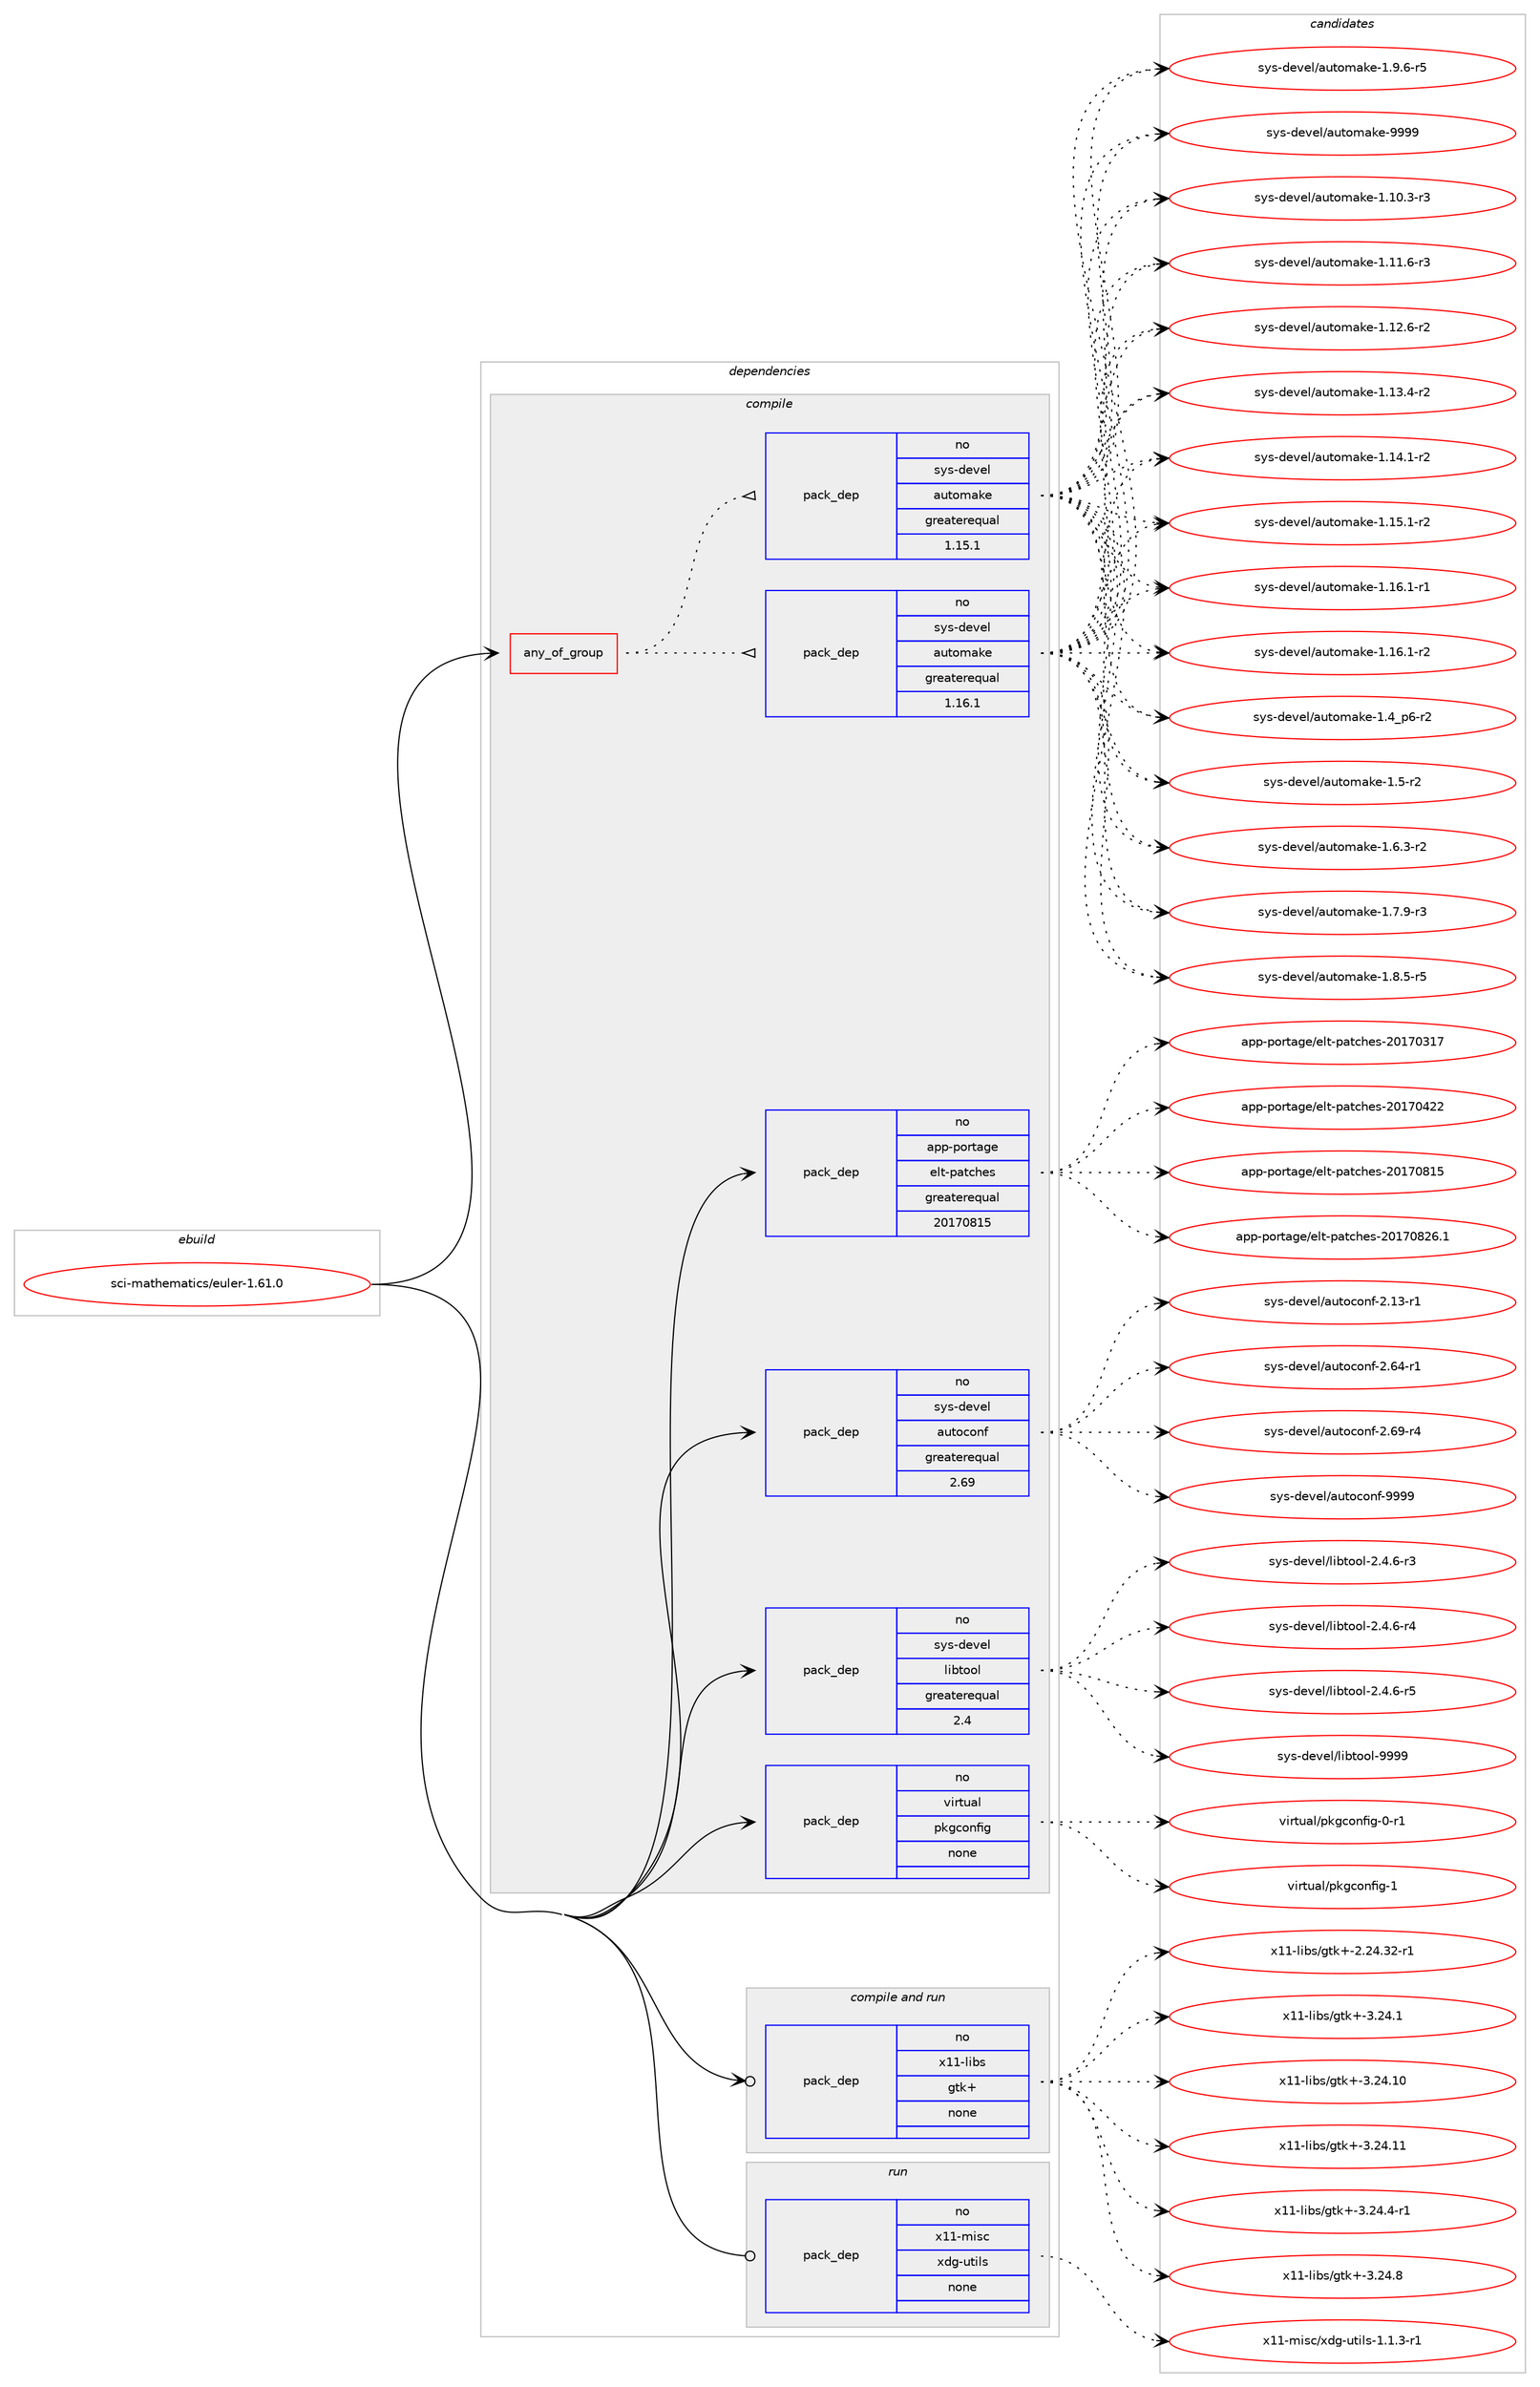 digraph prolog {

# *************
# Graph options
# *************

newrank=true;
concentrate=true;
compound=true;
graph [rankdir=LR,fontname=Helvetica,fontsize=10,ranksep=1.5];#, ranksep=2.5, nodesep=0.2];
edge  [arrowhead=vee];
node  [fontname=Helvetica,fontsize=10];

# **********
# The ebuild
# **********

subgraph cluster_leftcol {
color=gray;
rank=same;
label=<<i>ebuild</i>>;
id [label="sci-mathematics/euler-1.61.0", color=red, width=4, href="../sci-mathematics/euler-1.61.0.svg"];
}

# ****************
# The dependencies
# ****************

subgraph cluster_midcol {
color=gray;
label=<<i>dependencies</i>>;
subgraph cluster_compile {
fillcolor="#eeeeee";
style=filled;
label=<<i>compile</i>>;
subgraph any14702 {
dependency861043 [label=<<TABLE BORDER="0" CELLBORDER="1" CELLSPACING="0" CELLPADDING="4"><TR><TD CELLPADDING="10">any_of_group</TD></TR></TABLE>>, shape=none, color=red];subgraph pack636798 {
dependency861044 [label=<<TABLE BORDER="0" CELLBORDER="1" CELLSPACING="0" CELLPADDING="4" WIDTH="220"><TR><TD ROWSPAN="6" CELLPADDING="30">pack_dep</TD></TR><TR><TD WIDTH="110">no</TD></TR><TR><TD>sys-devel</TD></TR><TR><TD>automake</TD></TR><TR><TD>greaterequal</TD></TR><TR><TD>1.16.1</TD></TR></TABLE>>, shape=none, color=blue];
}
dependency861043:e -> dependency861044:w [weight=20,style="dotted",arrowhead="oinv"];
subgraph pack636799 {
dependency861045 [label=<<TABLE BORDER="0" CELLBORDER="1" CELLSPACING="0" CELLPADDING="4" WIDTH="220"><TR><TD ROWSPAN="6" CELLPADDING="30">pack_dep</TD></TR><TR><TD WIDTH="110">no</TD></TR><TR><TD>sys-devel</TD></TR><TR><TD>automake</TD></TR><TR><TD>greaterequal</TD></TR><TR><TD>1.15.1</TD></TR></TABLE>>, shape=none, color=blue];
}
dependency861043:e -> dependency861045:w [weight=20,style="dotted",arrowhead="oinv"];
}
id:e -> dependency861043:w [weight=20,style="solid",arrowhead="vee"];
subgraph pack636800 {
dependency861046 [label=<<TABLE BORDER="0" CELLBORDER="1" CELLSPACING="0" CELLPADDING="4" WIDTH="220"><TR><TD ROWSPAN="6" CELLPADDING="30">pack_dep</TD></TR><TR><TD WIDTH="110">no</TD></TR><TR><TD>app-portage</TD></TR><TR><TD>elt-patches</TD></TR><TR><TD>greaterequal</TD></TR><TR><TD>20170815</TD></TR></TABLE>>, shape=none, color=blue];
}
id:e -> dependency861046:w [weight=20,style="solid",arrowhead="vee"];
subgraph pack636801 {
dependency861047 [label=<<TABLE BORDER="0" CELLBORDER="1" CELLSPACING="0" CELLPADDING="4" WIDTH="220"><TR><TD ROWSPAN="6" CELLPADDING="30">pack_dep</TD></TR><TR><TD WIDTH="110">no</TD></TR><TR><TD>sys-devel</TD></TR><TR><TD>autoconf</TD></TR><TR><TD>greaterequal</TD></TR><TR><TD>2.69</TD></TR></TABLE>>, shape=none, color=blue];
}
id:e -> dependency861047:w [weight=20,style="solid",arrowhead="vee"];
subgraph pack636802 {
dependency861048 [label=<<TABLE BORDER="0" CELLBORDER="1" CELLSPACING="0" CELLPADDING="4" WIDTH="220"><TR><TD ROWSPAN="6" CELLPADDING="30">pack_dep</TD></TR><TR><TD WIDTH="110">no</TD></TR><TR><TD>sys-devel</TD></TR><TR><TD>libtool</TD></TR><TR><TD>greaterequal</TD></TR><TR><TD>2.4</TD></TR></TABLE>>, shape=none, color=blue];
}
id:e -> dependency861048:w [weight=20,style="solid",arrowhead="vee"];
subgraph pack636803 {
dependency861049 [label=<<TABLE BORDER="0" CELLBORDER="1" CELLSPACING="0" CELLPADDING="4" WIDTH="220"><TR><TD ROWSPAN="6" CELLPADDING="30">pack_dep</TD></TR><TR><TD WIDTH="110">no</TD></TR><TR><TD>virtual</TD></TR><TR><TD>pkgconfig</TD></TR><TR><TD>none</TD></TR><TR><TD></TD></TR></TABLE>>, shape=none, color=blue];
}
id:e -> dependency861049:w [weight=20,style="solid",arrowhead="vee"];
}
subgraph cluster_compileandrun {
fillcolor="#eeeeee";
style=filled;
label=<<i>compile and run</i>>;
subgraph pack636804 {
dependency861050 [label=<<TABLE BORDER="0" CELLBORDER="1" CELLSPACING="0" CELLPADDING="4" WIDTH="220"><TR><TD ROWSPAN="6" CELLPADDING="30">pack_dep</TD></TR><TR><TD WIDTH="110">no</TD></TR><TR><TD>x11-libs</TD></TR><TR><TD>gtk+</TD></TR><TR><TD>none</TD></TR><TR><TD></TD></TR></TABLE>>, shape=none, color=blue];
}
id:e -> dependency861050:w [weight=20,style="solid",arrowhead="odotvee"];
}
subgraph cluster_run {
fillcolor="#eeeeee";
style=filled;
label=<<i>run</i>>;
subgraph pack636805 {
dependency861051 [label=<<TABLE BORDER="0" CELLBORDER="1" CELLSPACING="0" CELLPADDING="4" WIDTH="220"><TR><TD ROWSPAN="6" CELLPADDING="30">pack_dep</TD></TR><TR><TD WIDTH="110">no</TD></TR><TR><TD>x11-misc</TD></TR><TR><TD>xdg-utils</TD></TR><TR><TD>none</TD></TR><TR><TD></TD></TR></TABLE>>, shape=none, color=blue];
}
id:e -> dependency861051:w [weight=20,style="solid",arrowhead="odot"];
}
}

# **************
# The candidates
# **************

subgraph cluster_choices {
rank=same;
color=gray;
label=<<i>candidates</i>>;

subgraph choice636798 {
color=black;
nodesep=1;
choice11512111545100101118101108479711711611110997107101454946494846514511451 [label="sys-devel/automake-1.10.3-r3", color=red, width=4,href="../sys-devel/automake-1.10.3-r3.svg"];
choice11512111545100101118101108479711711611110997107101454946494946544511451 [label="sys-devel/automake-1.11.6-r3", color=red, width=4,href="../sys-devel/automake-1.11.6-r3.svg"];
choice11512111545100101118101108479711711611110997107101454946495046544511450 [label="sys-devel/automake-1.12.6-r2", color=red, width=4,href="../sys-devel/automake-1.12.6-r2.svg"];
choice11512111545100101118101108479711711611110997107101454946495146524511450 [label="sys-devel/automake-1.13.4-r2", color=red, width=4,href="../sys-devel/automake-1.13.4-r2.svg"];
choice11512111545100101118101108479711711611110997107101454946495246494511450 [label="sys-devel/automake-1.14.1-r2", color=red, width=4,href="../sys-devel/automake-1.14.1-r2.svg"];
choice11512111545100101118101108479711711611110997107101454946495346494511450 [label="sys-devel/automake-1.15.1-r2", color=red, width=4,href="../sys-devel/automake-1.15.1-r2.svg"];
choice11512111545100101118101108479711711611110997107101454946495446494511449 [label="sys-devel/automake-1.16.1-r1", color=red, width=4,href="../sys-devel/automake-1.16.1-r1.svg"];
choice11512111545100101118101108479711711611110997107101454946495446494511450 [label="sys-devel/automake-1.16.1-r2", color=red, width=4,href="../sys-devel/automake-1.16.1-r2.svg"];
choice115121115451001011181011084797117116111109971071014549465295112544511450 [label="sys-devel/automake-1.4_p6-r2", color=red, width=4,href="../sys-devel/automake-1.4_p6-r2.svg"];
choice11512111545100101118101108479711711611110997107101454946534511450 [label="sys-devel/automake-1.5-r2", color=red, width=4,href="../sys-devel/automake-1.5-r2.svg"];
choice115121115451001011181011084797117116111109971071014549465446514511450 [label="sys-devel/automake-1.6.3-r2", color=red, width=4,href="../sys-devel/automake-1.6.3-r2.svg"];
choice115121115451001011181011084797117116111109971071014549465546574511451 [label="sys-devel/automake-1.7.9-r3", color=red, width=4,href="../sys-devel/automake-1.7.9-r3.svg"];
choice115121115451001011181011084797117116111109971071014549465646534511453 [label="sys-devel/automake-1.8.5-r5", color=red, width=4,href="../sys-devel/automake-1.8.5-r5.svg"];
choice115121115451001011181011084797117116111109971071014549465746544511453 [label="sys-devel/automake-1.9.6-r5", color=red, width=4,href="../sys-devel/automake-1.9.6-r5.svg"];
choice115121115451001011181011084797117116111109971071014557575757 [label="sys-devel/automake-9999", color=red, width=4,href="../sys-devel/automake-9999.svg"];
dependency861044:e -> choice11512111545100101118101108479711711611110997107101454946494846514511451:w [style=dotted,weight="100"];
dependency861044:e -> choice11512111545100101118101108479711711611110997107101454946494946544511451:w [style=dotted,weight="100"];
dependency861044:e -> choice11512111545100101118101108479711711611110997107101454946495046544511450:w [style=dotted,weight="100"];
dependency861044:e -> choice11512111545100101118101108479711711611110997107101454946495146524511450:w [style=dotted,weight="100"];
dependency861044:e -> choice11512111545100101118101108479711711611110997107101454946495246494511450:w [style=dotted,weight="100"];
dependency861044:e -> choice11512111545100101118101108479711711611110997107101454946495346494511450:w [style=dotted,weight="100"];
dependency861044:e -> choice11512111545100101118101108479711711611110997107101454946495446494511449:w [style=dotted,weight="100"];
dependency861044:e -> choice11512111545100101118101108479711711611110997107101454946495446494511450:w [style=dotted,weight="100"];
dependency861044:e -> choice115121115451001011181011084797117116111109971071014549465295112544511450:w [style=dotted,weight="100"];
dependency861044:e -> choice11512111545100101118101108479711711611110997107101454946534511450:w [style=dotted,weight="100"];
dependency861044:e -> choice115121115451001011181011084797117116111109971071014549465446514511450:w [style=dotted,weight="100"];
dependency861044:e -> choice115121115451001011181011084797117116111109971071014549465546574511451:w [style=dotted,weight="100"];
dependency861044:e -> choice115121115451001011181011084797117116111109971071014549465646534511453:w [style=dotted,weight="100"];
dependency861044:e -> choice115121115451001011181011084797117116111109971071014549465746544511453:w [style=dotted,weight="100"];
dependency861044:e -> choice115121115451001011181011084797117116111109971071014557575757:w [style=dotted,weight="100"];
}
subgraph choice636799 {
color=black;
nodesep=1;
choice11512111545100101118101108479711711611110997107101454946494846514511451 [label="sys-devel/automake-1.10.3-r3", color=red, width=4,href="../sys-devel/automake-1.10.3-r3.svg"];
choice11512111545100101118101108479711711611110997107101454946494946544511451 [label="sys-devel/automake-1.11.6-r3", color=red, width=4,href="../sys-devel/automake-1.11.6-r3.svg"];
choice11512111545100101118101108479711711611110997107101454946495046544511450 [label="sys-devel/automake-1.12.6-r2", color=red, width=4,href="../sys-devel/automake-1.12.6-r2.svg"];
choice11512111545100101118101108479711711611110997107101454946495146524511450 [label="sys-devel/automake-1.13.4-r2", color=red, width=4,href="../sys-devel/automake-1.13.4-r2.svg"];
choice11512111545100101118101108479711711611110997107101454946495246494511450 [label="sys-devel/automake-1.14.1-r2", color=red, width=4,href="../sys-devel/automake-1.14.1-r2.svg"];
choice11512111545100101118101108479711711611110997107101454946495346494511450 [label="sys-devel/automake-1.15.1-r2", color=red, width=4,href="../sys-devel/automake-1.15.1-r2.svg"];
choice11512111545100101118101108479711711611110997107101454946495446494511449 [label="sys-devel/automake-1.16.1-r1", color=red, width=4,href="../sys-devel/automake-1.16.1-r1.svg"];
choice11512111545100101118101108479711711611110997107101454946495446494511450 [label="sys-devel/automake-1.16.1-r2", color=red, width=4,href="../sys-devel/automake-1.16.1-r2.svg"];
choice115121115451001011181011084797117116111109971071014549465295112544511450 [label="sys-devel/automake-1.4_p6-r2", color=red, width=4,href="../sys-devel/automake-1.4_p6-r2.svg"];
choice11512111545100101118101108479711711611110997107101454946534511450 [label="sys-devel/automake-1.5-r2", color=red, width=4,href="../sys-devel/automake-1.5-r2.svg"];
choice115121115451001011181011084797117116111109971071014549465446514511450 [label="sys-devel/automake-1.6.3-r2", color=red, width=4,href="../sys-devel/automake-1.6.3-r2.svg"];
choice115121115451001011181011084797117116111109971071014549465546574511451 [label="sys-devel/automake-1.7.9-r3", color=red, width=4,href="../sys-devel/automake-1.7.9-r3.svg"];
choice115121115451001011181011084797117116111109971071014549465646534511453 [label="sys-devel/automake-1.8.5-r5", color=red, width=4,href="../sys-devel/automake-1.8.5-r5.svg"];
choice115121115451001011181011084797117116111109971071014549465746544511453 [label="sys-devel/automake-1.9.6-r5", color=red, width=4,href="../sys-devel/automake-1.9.6-r5.svg"];
choice115121115451001011181011084797117116111109971071014557575757 [label="sys-devel/automake-9999", color=red, width=4,href="../sys-devel/automake-9999.svg"];
dependency861045:e -> choice11512111545100101118101108479711711611110997107101454946494846514511451:w [style=dotted,weight="100"];
dependency861045:e -> choice11512111545100101118101108479711711611110997107101454946494946544511451:w [style=dotted,weight="100"];
dependency861045:e -> choice11512111545100101118101108479711711611110997107101454946495046544511450:w [style=dotted,weight="100"];
dependency861045:e -> choice11512111545100101118101108479711711611110997107101454946495146524511450:w [style=dotted,weight="100"];
dependency861045:e -> choice11512111545100101118101108479711711611110997107101454946495246494511450:w [style=dotted,weight="100"];
dependency861045:e -> choice11512111545100101118101108479711711611110997107101454946495346494511450:w [style=dotted,weight="100"];
dependency861045:e -> choice11512111545100101118101108479711711611110997107101454946495446494511449:w [style=dotted,weight="100"];
dependency861045:e -> choice11512111545100101118101108479711711611110997107101454946495446494511450:w [style=dotted,weight="100"];
dependency861045:e -> choice115121115451001011181011084797117116111109971071014549465295112544511450:w [style=dotted,weight="100"];
dependency861045:e -> choice11512111545100101118101108479711711611110997107101454946534511450:w [style=dotted,weight="100"];
dependency861045:e -> choice115121115451001011181011084797117116111109971071014549465446514511450:w [style=dotted,weight="100"];
dependency861045:e -> choice115121115451001011181011084797117116111109971071014549465546574511451:w [style=dotted,weight="100"];
dependency861045:e -> choice115121115451001011181011084797117116111109971071014549465646534511453:w [style=dotted,weight="100"];
dependency861045:e -> choice115121115451001011181011084797117116111109971071014549465746544511453:w [style=dotted,weight="100"];
dependency861045:e -> choice115121115451001011181011084797117116111109971071014557575757:w [style=dotted,weight="100"];
}
subgraph choice636800 {
color=black;
nodesep=1;
choice97112112451121111141169710310147101108116451129711699104101115455048495548514955 [label="app-portage/elt-patches-20170317", color=red, width=4,href="../app-portage/elt-patches-20170317.svg"];
choice97112112451121111141169710310147101108116451129711699104101115455048495548525050 [label="app-portage/elt-patches-20170422", color=red, width=4,href="../app-portage/elt-patches-20170422.svg"];
choice97112112451121111141169710310147101108116451129711699104101115455048495548564953 [label="app-portage/elt-patches-20170815", color=red, width=4,href="../app-portage/elt-patches-20170815.svg"];
choice971121124511211111411697103101471011081164511297116991041011154550484955485650544649 [label="app-portage/elt-patches-20170826.1", color=red, width=4,href="../app-portage/elt-patches-20170826.1.svg"];
dependency861046:e -> choice97112112451121111141169710310147101108116451129711699104101115455048495548514955:w [style=dotted,weight="100"];
dependency861046:e -> choice97112112451121111141169710310147101108116451129711699104101115455048495548525050:w [style=dotted,weight="100"];
dependency861046:e -> choice97112112451121111141169710310147101108116451129711699104101115455048495548564953:w [style=dotted,weight="100"];
dependency861046:e -> choice971121124511211111411697103101471011081164511297116991041011154550484955485650544649:w [style=dotted,weight="100"];
}
subgraph choice636801 {
color=black;
nodesep=1;
choice1151211154510010111810110847971171161119911111010245504649514511449 [label="sys-devel/autoconf-2.13-r1", color=red, width=4,href="../sys-devel/autoconf-2.13-r1.svg"];
choice1151211154510010111810110847971171161119911111010245504654524511449 [label="sys-devel/autoconf-2.64-r1", color=red, width=4,href="../sys-devel/autoconf-2.64-r1.svg"];
choice1151211154510010111810110847971171161119911111010245504654574511452 [label="sys-devel/autoconf-2.69-r4", color=red, width=4,href="../sys-devel/autoconf-2.69-r4.svg"];
choice115121115451001011181011084797117116111991111101024557575757 [label="sys-devel/autoconf-9999", color=red, width=4,href="../sys-devel/autoconf-9999.svg"];
dependency861047:e -> choice1151211154510010111810110847971171161119911111010245504649514511449:w [style=dotted,weight="100"];
dependency861047:e -> choice1151211154510010111810110847971171161119911111010245504654524511449:w [style=dotted,weight="100"];
dependency861047:e -> choice1151211154510010111810110847971171161119911111010245504654574511452:w [style=dotted,weight="100"];
dependency861047:e -> choice115121115451001011181011084797117116111991111101024557575757:w [style=dotted,weight="100"];
}
subgraph choice636802 {
color=black;
nodesep=1;
choice1151211154510010111810110847108105981161111111084550465246544511451 [label="sys-devel/libtool-2.4.6-r3", color=red, width=4,href="../sys-devel/libtool-2.4.6-r3.svg"];
choice1151211154510010111810110847108105981161111111084550465246544511452 [label="sys-devel/libtool-2.4.6-r4", color=red, width=4,href="../sys-devel/libtool-2.4.6-r4.svg"];
choice1151211154510010111810110847108105981161111111084550465246544511453 [label="sys-devel/libtool-2.4.6-r5", color=red, width=4,href="../sys-devel/libtool-2.4.6-r5.svg"];
choice1151211154510010111810110847108105981161111111084557575757 [label="sys-devel/libtool-9999", color=red, width=4,href="../sys-devel/libtool-9999.svg"];
dependency861048:e -> choice1151211154510010111810110847108105981161111111084550465246544511451:w [style=dotted,weight="100"];
dependency861048:e -> choice1151211154510010111810110847108105981161111111084550465246544511452:w [style=dotted,weight="100"];
dependency861048:e -> choice1151211154510010111810110847108105981161111111084550465246544511453:w [style=dotted,weight="100"];
dependency861048:e -> choice1151211154510010111810110847108105981161111111084557575757:w [style=dotted,weight="100"];
}
subgraph choice636803 {
color=black;
nodesep=1;
choice11810511411611797108471121071039911111010210510345484511449 [label="virtual/pkgconfig-0-r1", color=red, width=4,href="../virtual/pkgconfig-0-r1.svg"];
choice1181051141161179710847112107103991111101021051034549 [label="virtual/pkgconfig-1", color=red, width=4,href="../virtual/pkgconfig-1.svg"];
dependency861049:e -> choice11810511411611797108471121071039911111010210510345484511449:w [style=dotted,weight="100"];
dependency861049:e -> choice1181051141161179710847112107103991111101021051034549:w [style=dotted,weight="100"];
}
subgraph choice636804 {
color=black;
nodesep=1;
choice12049494510810598115471031161074345504650524651504511449 [label="x11-libs/gtk+-2.24.32-r1", color=red, width=4,href="../x11-libs/gtk+-2.24.32-r1.svg"];
choice12049494510810598115471031161074345514650524649 [label="x11-libs/gtk+-3.24.1", color=red, width=4,href="../x11-libs/gtk+-3.24.1.svg"];
choice1204949451081059811547103116107434551465052464948 [label="x11-libs/gtk+-3.24.10", color=red, width=4,href="../x11-libs/gtk+-3.24.10.svg"];
choice1204949451081059811547103116107434551465052464949 [label="x11-libs/gtk+-3.24.11", color=red, width=4,href="../x11-libs/gtk+-3.24.11.svg"];
choice120494945108105981154710311610743455146505246524511449 [label="x11-libs/gtk+-3.24.4-r1", color=red, width=4,href="../x11-libs/gtk+-3.24.4-r1.svg"];
choice12049494510810598115471031161074345514650524656 [label="x11-libs/gtk+-3.24.8", color=red, width=4,href="../x11-libs/gtk+-3.24.8.svg"];
dependency861050:e -> choice12049494510810598115471031161074345504650524651504511449:w [style=dotted,weight="100"];
dependency861050:e -> choice12049494510810598115471031161074345514650524649:w [style=dotted,weight="100"];
dependency861050:e -> choice1204949451081059811547103116107434551465052464948:w [style=dotted,weight="100"];
dependency861050:e -> choice1204949451081059811547103116107434551465052464949:w [style=dotted,weight="100"];
dependency861050:e -> choice120494945108105981154710311610743455146505246524511449:w [style=dotted,weight="100"];
dependency861050:e -> choice12049494510810598115471031161074345514650524656:w [style=dotted,weight="100"];
}
subgraph choice636805 {
color=black;
nodesep=1;
choice1204949451091051159947120100103451171161051081154549464946514511449 [label="x11-misc/xdg-utils-1.1.3-r1", color=red, width=4,href="../x11-misc/xdg-utils-1.1.3-r1.svg"];
dependency861051:e -> choice1204949451091051159947120100103451171161051081154549464946514511449:w [style=dotted,weight="100"];
}
}

}

